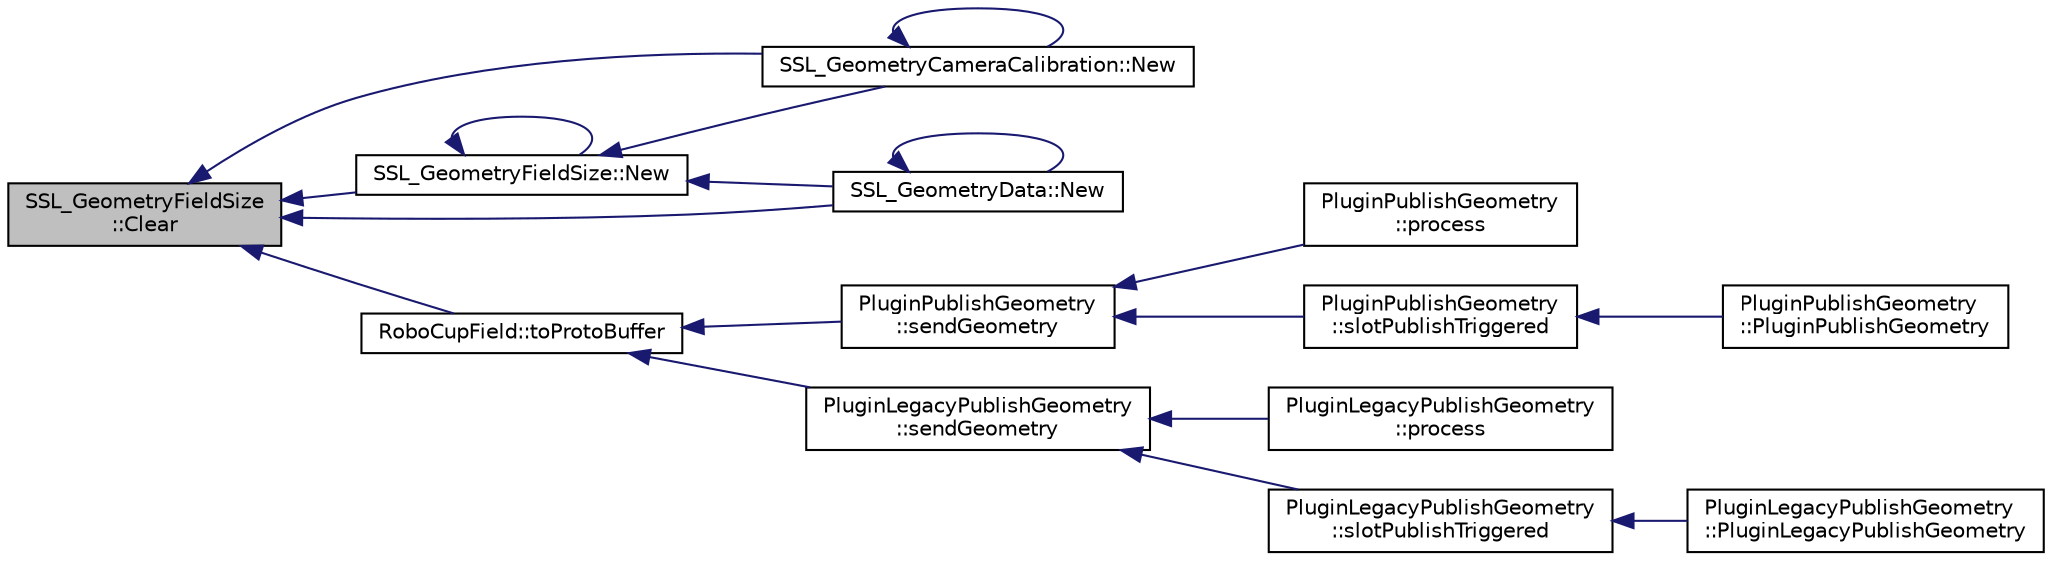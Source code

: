 digraph "SSL_GeometryFieldSize::Clear"
{
 // INTERACTIVE_SVG=YES
  edge [fontname="Helvetica",fontsize="10",labelfontname="Helvetica",labelfontsize="10"];
  node [fontname="Helvetica",fontsize="10",shape=record];
  rankdir="LR";
  Node1 [label="SSL_GeometryFieldSize\l::Clear",height=0.2,width=0.4,color="black", fillcolor="grey75", style="filled", fontcolor="black"];
  Node1 -> Node2 [dir="back",color="midnightblue",fontsize="10",style="solid",fontname="Helvetica"];
  Node2 [label="SSL_GeometryFieldSize::New",height=0.2,width=0.4,color="black", fillcolor="white", style="filled",URL="$d2/d30/class_s_s_l___geometry_field_size.html#a543f7859b36c50a532a737c527e4ddfc"];
  Node2 -> Node2 [dir="back",color="midnightblue",fontsize="10",style="solid",fontname="Helvetica"];
  Node2 -> Node3 [dir="back",color="midnightblue",fontsize="10",style="solid",fontname="Helvetica"];
  Node3 [label="SSL_GeometryCameraCalibration::New",height=0.2,width=0.4,color="black", fillcolor="white", style="filled",URL="$d0/d73/class_s_s_l___geometry_camera_calibration.html#ae0b269c4585c7700bb72218530210f85"];
  Node3 -> Node3 [dir="back",color="midnightblue",fontsize="10",style="solid",fontname="Helvetica"];
  Node2 -> Node4 [dir="back",color="midnightblue",fontsize="10",style="solid",fontname="Helvetica"];
  Node4 [label="SSL_GeometryData::New",height=0.2,width=0.4,color="black", fillcolor="white", style="filled",URL="$d2/d01/class_s_s_l___geometry_data.html#aac722faecedb217a1e204f9068253b4a"];
  Node4 -> Node4 [dir="back",color="midnightblue",fontsize="10",style="solid",fontname="Helvetica"];
  Node1 -> Node3 [dir="back",color="midnightblue",fontsize="10",style="solid",fontname="Helvetica"];
  Node1 -> Node4 [dir="back",color="midnightblue",fontsize="10",style="solid",fontname="Helvetica"];
  Node1 -> Node5 [dir="back",color="midnightblue",fontsize="10",style="solid",fontname="Helvetica"];
  Node5 [label="RoboCupField::toProtoBuffer",height=0.2,width=0.4,color="black", fillcolor="white", style="filled",URL="$d2/d6f/class_robo_cup_field.html#a7dc325f8d2dfbc14b243d7dab4791cf6"];
  Node5 -> Node6 [dir="back",color="midnightblue",fontsize="10",style="solid",fontname="Helvetica"];
  Node6 [label="PluginPublishGeometry\l::sendGeometry",height=0.2,width=0.4,color="black", fillcolor="white", style="filled",URL="$d5/db6/class_plugin_publish_geometry.html#a4134adf04d9628fca2e8d937dedf80a9"];
  Node6 -> Node7 [dir="back",color="midnightblue",fontsize="10",style="solid",fontname="Helvetica"];
  Node7 [label="PluginPublishGeometry\l::process",height=0.2,width=0.4,color="black", fillcolor="white", style="filled",URL="$d5/db6/class_plugin_publish_geometry.html#af5088ac93beaefa0318196253ddb676d"];
  Node6 -> Node8 [dir="back",color="midnightblue",fontsize="10",style="solid",fontname="Helvetica"];
  Node8 [label="PluginPublishGeometry\l::slotPublishTriggered",height=0.2,width=0.4,color="black", fillcolor="white", style="filled",URL="$d5/db6/class_plugin_publish_geometry.html#ada4c3d82c7d4e71f2518bd6c70e75323"];
  Node8 -> Node9 [dir="back",color="midnightblue",fontsize="10",style="solid",fontname="Helvetica"];
  Node9 [label="PluginPublishGeometry\l::PluginPublishGeometry",height=0.2,width=0.4,color="black", fillcolor="white", style="filled",URL="$d5/db6/class_plugin_publish_geometry.html#a9e882d196592309be7142e9bac31031a"];
  Node5 -> Node10 [dir="back",color="midnightblue",fontsize="10",style="solid",fontname="Helvetica"];
  Node10 [label="PluginLegacyPublishGeometry\l::sendGeometry",height=0.2,width=0.4,color="black", fillcolor="white", style="filled",URL="$da/da8/class_plugin_legacy_publish_geometry.html#ab3a19abff7ed07a1980e2ba3f839b0dc"];
  Node10 -> Node11 [dir="back",color="midnightblue",fontsize="10",style="solid",fontname="Helvetica"];
  Node11 [label="PluginLegacyPublishGeometry\l::process",height=0.2,width=0.4,color="black", fillcolor="white", style="filled",URL="$da/da8/class_plugin_legacy_publish_geometry.html#a1e8cc6b653351ad1c5230b15976cbbe5"];
  Node10 -> Node12 [dir="back",color="midnightblue",fontsize="10",style="solid",fontname="Helvetica"];
  Node12 [label="PluginLegacyPublishGeometry\l::slotPublishTriggered",height=0.2,width=0.4,color="black", fillcolor="white", style="filled",URL="$da/da8/class_plugin_legacy_publish_geometry.html#a298abe557fb26dbb5e147d7e742cbe75"];
  Node12 -> Node13 [dir="back",color="midnightblue",fontsize="10",style="solid",fontname="Helvetica"];
  Node13 [label="PluginLegacyPublishGeometry\l::PluginLegacyPublishGeometry",height=0.2,width=0.4,color="black", fillcolor="white", style="filled",URL="$da/da8/class_plugin_legacy_publish_geometry.html#a1203737efb1d4913ba97729d6d4fb66b"];
}
